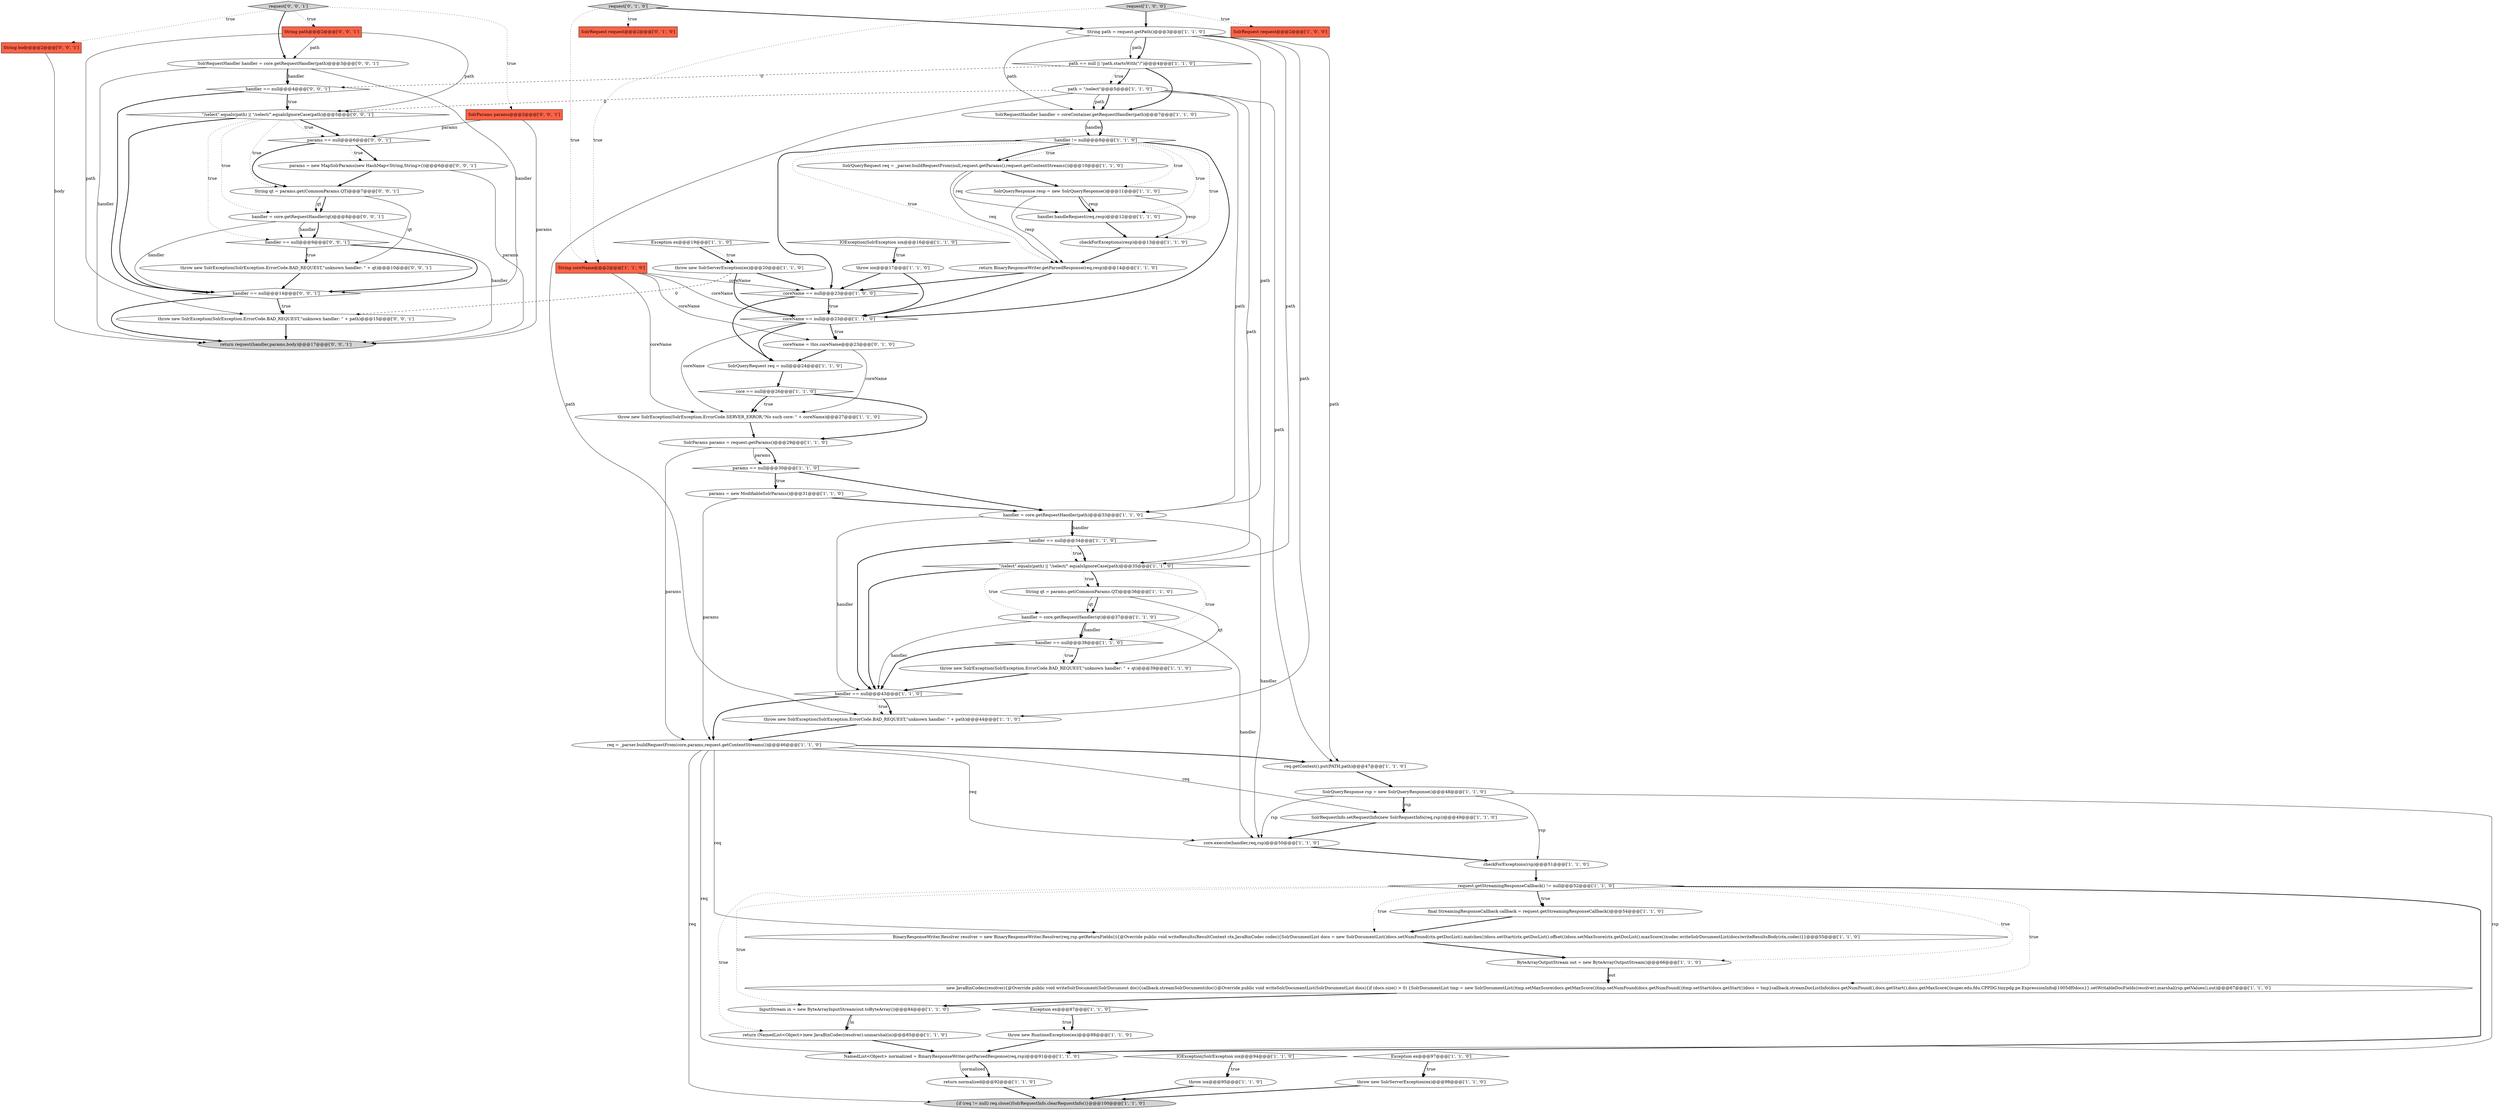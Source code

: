 digraph {
49 [style = filled, label = "SolrRequestInfo.setRequestInfo(new SolrRequestInfo(req,rsp))@@@49@@@['1', '1', '0']", fillcolor = white, shape = ellipse image = "AAA0AAABBB1BBB"];
47 [style = filled, label = "SolrRequestHandler handler = coreContainer.getRequestHandler(path)@@@7@@@['1', '1', '0']", fillcolor = white, shape = ellipse image = "AAA0AAABBB1BBB"];
69 [style = filled, label = "handler = core.getRequestHandler(qt)@@@8@@@['0', '0', '1']", fillcolor = white, shape = ellipse image = "AAA0AAABBB3BBB"];
58 [style = filled, label = "SolrRequest request@@@2@@@['0', '1', '0']", fillcolor = tomato, shape = box image = "AAA0AAABBB2BBB"];
32 [style = filled, label = "core.execute(handler,req,rsp)@@@50@@@['1', '1', '0']", fillcolor = white, shape = ellipse image = "AAA0AAABBB1BBB"];
63 [style = filled, label = "throw new SolrException(SolrException.ErrorCode.BAD_REQUEST,\"unknown handler: \" + qt)@@@10@@@['0', '0', '1']", fillcolor = white, shape = ellipse image = "AAA0AAABBB3BBB"];
4 [style = filled, label = "handler = core.getRequestHandler(qt)@@@37@@@['1', '1', '0']", fillcolor = white, shape = ellipse image = "AAA0AAABBB1BBB"];
43 [style = filled, label = "\"/select\".equals(path) || \"/select/\".equalsIgnoreCase(path)@@@35@@@['1', '1', '0']", fillcolor = white, shape = diamond image = "AAA0AAABBB1BBB"];
53 [style = filled, label = "path = \"/select\"@@@5@@@['1', '1', '0']", fillcolor = white, shape = ellipse image = "AAA0AAABBB1BBB"];
66 [style = filled, label = "return request(handler,params,body)@@@17@@@['0', '0', '1']", fillcolor = lightgray, shape = ellipse image = "AAA0AAABBB3BBB"];
72 [style = filled, label = "String path@@@2@@@['0', '0', '1']", fillcolor = tomato, shape = box image = "AAA0AAABBB3BBB"];
62 [style = filled, label = "params = new MapSolrParams(new HashMap<String,String>())@@@6@@@['0', '0', '1']", fillcolor = white, shape = ellipse image = "AAA0AAABBB3BBB"];
13 [style = filled, label = "return (NamedList<Object>)new JavaBinCodec(resolver).unmarshal(in)@@@85@@@['1', '1', '0']", fillcolor = white, shape = ellipse image = "AAA0AAABBB1BBB"];
15 [style = filled, label = "handler != null@@@8@@@['1', '1', '0']", fillcolor = white, shape = diamond image = "AAA0AAABBB1BBB"];
50 [style = filled, label = "BinaryResponseWriter.Resolver resolver = new BinaryResponseWriter.Resolver(req,rsp.getReturnFields()){@Override public void writeResults(ResultContext ctx,JavaBinCodec codec){SolrDocumentList docs = new SolrDocumentList()docs.setNumFound(ctx.getDocList().matches())docs.setStart(ctx.getDocList().offset())docs.setMaxScore(ctx.getDocList().maxScore())codec.writeSolrDocumentList(docs)writeResultsBody(ctx,codec)}}@@@55@@@['1', '1', '0']", fillcolor = white, shape = ellipse image = "AAA0AAABBB1BBB"];
57 [style = filled, label = "request['0', '1', '0']", fillcolor = lightgray, shape = diamond image = "AAA0AAABBB2BBB"];
71 [style = filled, label = "throw new SolrException(SolrException.ErrorCode.BAD_REQUEST,\"unknown handler: \" + path)@@@15@@@['0', '0', '1']", fillcolor = white, shape = ellipse image = "AAA0AAABBB3BBB"];
25 [style = filled, label = "return BinaryResponseWriter.getParsedResponse(req,resp)@@@14@@@['1', '1', '0']", fillcolor = white, shape = ellipse image = "AAA0AAABBB1BBB"];
38 [style = filled, label = "throw new SolrException(SolrException.ErrorCode.SERVER_ERROR,\"No such core: \" + coreName)@@@27@@@['1', '1', '0']", fillcolor = white, shape = ellipse image = "AAA0AAABBB1BBB"];
65 [style = filled, label = "handler == null@@@14@@@['0', '0', '1']", fillcolor = white, shape = diamond image = "AAA0AAABBB3BBB"];
20 [style = filled, label = "req = _parser.buildRequestFrom(core,params,request.getContentStreams())@@@46@@@['1', '1', '0']", fillcolor = white, shape = ellipse image = "AAA0AAABBB1BBB"];
1 [style = filled, label = "SolrParams params = request.getParams()@@@29@@@['1', '1', '0']", fillcolor = white, shape = ellipse image = "AAA0AAABBB1BBB"];
28 [style = filled, label = "req.getContext().put(PATH,path)@@@47@@@['1', '1', '0']", fillcolor = white, shape = ellipse image = "AAA0AAABBB1BBB"];
48 [style = filled, label = "Exception ex@@@87@@@['1', '1', '0']", fillcolor = white, shape = diamond image = "AAA0AAABBB1BBB"];
67 [style = filled, label = "request['0', '0', '1']", fillcolor = lightgray, shape = diamond image = "AAA0AAABBB3BBB"];
37 [style = filled, label = "params == null@@@30@@@['1', '1', '0']", fillcolor = white, shape = diamond image = "AAA0AAABBB1BBB"];
61 [style = filled, label = "String qt = params.get(CommonParams.QT)@@@7@@@['0', '0', '1']", fillcolor = white, shape = ellipse image = "AAA0AAABBB3BBB"];
8 [style = filled, label = "request['1', '0', '0']", fillcolor = lightgray, shape = diamond image = "AAA0AAABBB1BBB"];
70 [style = filled, label = "String body@@@2@@@['0', '0', '1']", fillcolor = tomato, shape = box image = "AAA0AAABBB3BBB"];
19 [style = filled, label = "InputStream in = new ByteArrayInputStream(out.toByteArray())@@@84@@@['1', '1', '0']", fillcolor = white, shape = ellipse image = "AAA0AAABBB1BBB"];
29 [style = filled, label = "IOException|SolrException iox@@@16@@@['1', '1', '0']", fillcolor = white, shape = diamond image = "AAA0AAABBB1BBB"];
7 [style = filled, label = "throw iox@@@95@@@['1', '1', '0']", fillcolor = white, shape = ellipse image = "AAA0AAABBB1BBB"];
3 [style = filled, label = "SolrRequest request@@@2@@@['1', '0', '0']", fillcolor = tomato, shape = box image = "AAA0AAABBB1BBB"];
2 [style = filled, label = "NamedList<Object> normalized = BinaryResponseWriter.getParsedResponse(req,rsp)@@@91@@@['1', '1', '0']", fillcolor = white, shape = ellipse image = "AAA0AAABBB1BBB"];
0 [style = filled, label = "String path = request.getPath()@@@3@@@['1', '1', '0']", fillcolor = white, shape = ellipse image = "AAA0AAABBB1BBB"];
40 [style = filled, label = "{if (req != null) req.close()SolrRequestInfo.clearRequestInfo()}@@@100@@@['1', '1', '0']", fillcolor = lightgray, shape = ellipse image = "AAA0AAABBB1BBB"];
73 [style = filled, label = "SolrRequestHandler handler = core.getRequestHandler(path)@@@3@@@['0', '0', '1']", fillcolor = white, shape = ellipse image = "AAA0AAABBB3BBB"];
30 [style = filled, label = "new JavaBinCodec(resolver){@Override public void writeSolrDocument(SolrDocument doc){callback.streamSolrDocument(doc)}@Override public void writeSolrDocumentList(SolrDocumentList docs){if (docs.size() > 0) {SolrDocumentList tmp = new SolrDocumentList()tmp.setMaxScore(docs.getMaxScore())tmp.setNumFound(docs.getNumFound())tmp.setStart(docs.getStart())docs = tmp}callback.streamDocListInfo(docs.getNumFound(),docs.getStart(),docs.getMaxScore())super.edu.fdu.CPPDG.tinypdg.pe.ExpressionInfo@1005df0docs}}.setWritableDocFields(resolver).marshal(rsp.getValues(),out)@@@67@@@['1', '1', '0']", fillcolor = white, shape = ellipse image = "AAA0AAABBB1BBB"];
68 [style = filled, label = "params == null@@@6@@@['0', '0', '1']", fillcolor = white, shape = diamond image = "AAA0AAABBB3BBB"];
16 [style = filled, label = "coreName == null@@@23@@@['1', '0', '0']", fillcolor = white, shape = diamond image = "AAA0AAABBB1BBB"];
41 [style = filled, label = "throw new SolrServerException(ex)@@@98@@@['1', '1', '0']", fillcolor = white, shape = ellipse image = "AAA0AAABBB1BBB"];
34 [style = filled, label = "final StreamingResponseCallback callback = request.getStreamingResponseCallback()@@@54@@@['1', '1', '0']", fillcolor = white, shape = ellipse image = "AAA0AAABBB1BBB"];
27 [style = filled, label = "core == null@@@26@@@['1', '1', '0']", fillcolor = white, shape = diamond image = "AAA0AAABBB1BBB"];
17 [style = filled, label = "SolrQueryResponse rsp = new SolrQueryResponse()@@@48@@@['1', '1', '0']", fillcolor = white, shape = ellipse image = "AAA0AAABBB1BBB"];
36 [style = filled, label = "request.getStreamingResponseCallback() != null@@@52@@@['1', '1', '0']", fillcolor = white, shape = diamond image = "AAA0AAABBB1BBB"];
5 [style = filled, label = "IOException|SolrException iox@@@94@@@['1', '1', '0']", fillcolor = white, shape = diamond image = "AAA0AAABBB1BBB"];
6 [style = filled, label = "return normalized@@@92@@@['1', '1', '0']", fillcolor = white, shape = ellipse image = "AAA0AAABBB1BBB"];
44 [style = filled, label = "handler.handleRequest(req,resp)@@@12@@@['1', '1', '0']", fillcolor = white, shape = ellipse image = "AAA0AAABBB1BBB"];
14 [style = filled, label = "params = new ModifiableSolrParams()@@@31@@@['1', '1', '0']", fillcolor = white, shape = ellipse image = "AAA0AAABBB1BBB"];
39 [style = filled, label = "path == null || !path.startsWith(\"/\")@@@4@@@['1', '1', '0']", fillcolor = white, shape = diamond image = "AAA0AAABBB1BBB"];
74 [style = filled, label = "SolrParams params@@@2@@@['0', '0', '1']", fillcolor = tomato, shape = box image = "AAA0AAABBB3BBB"];
35 [style = filled, label = "checkForExceptions(resp)@@@13@@@['1', '1', '0']", fillcolor = white, shape = ellipse image = "AAA0AAABBB1BBB"];
51 [style = filled, label = "throw iox@@@17@@@['1', '1', '0']", fillcolor = white, shape = ellipse image = "AAA0AAABBB1BBB"];
46 [style = filled, label = "handler == null@@@38@@@['1', '1', '0']", fillcolor = white, shape = diamond image = "AAA0AAABBB1BBB"];
64 [style = filled, label = "handler == null@@@4@@@['0', '0', '1']", fillcolor = white, shape = diamond image = "AAA0AAABBB3BBB"];
9 [style = filled, label = "SolrQueryRequest req = _parser.buildRequestFrom(null,request.getParams(),request.getContentStreams())@@@10@@@['1', '1', '0']", fillcolor = white, shape = ellipse image = "AAA0AAABBB1BBB"];
22 [style = filled, label = "SolrQueryResponse resp = new SolrQueryResponse()@@@11@@@['1', '1', '0']", fillcolor = white, shape = ellipse image = "AAA0AAABBB1BBB"];
23 [style = filled, label = "Exception ex@@@97@@@['1', '1', '0']", fillcolor = white, shape = diamond image = "AAA0AAABBB1BBB"];
42 [style = filled, label = "handler == null@@@43@@@['1', '1', '0']", fillcolor = white, shape = diamond image = "AAA0AAABBB1BBB"];
54 [style = filled, label = "coreName == null@@@23@@@['1', '1', '0']", fillcolor = white, shape = diamond image = "AAA0AAABBB1BBB"];
55 [style = filled, label = "handler == null@@@34@@@['1', '1', '0']", fillcolor = white, shape = diamond image = "AAA0AAABBB1BBB"];
33 [style = filled, label = "Exception ex@@@19@@@['1', '1', '0']", fillcolor = white, shape = diamond image = "AAA0AAABBB1BBB"];
10 [style = filled, label = "throw new SolrException(SolrException.ErrorCode.BAD_REQUEST,\"unknown handler: \" + qt)@@@39@@@['1', '1', '0']", fillcolor = white, shape = ellipse image = "AAA0AAABBB1BBB"];
18 [style = filled, label = "String coreName@@@2@@@['1', '1', '0']", fillcolor = tomato, shape = box image = "AAA0AAABBB1BBB"];
24 [style = filled, label = "SolrQueryRequest req = null@@@24@@@['1', '1', '0']", fillcolor = white, shape = ellipse image = "AAA0AAABBB1BBB"];
31 [style = filled, label = "handler = core.getRequestHandler(path)@@@33@@@['1', '1', '0']", fillcolor = white, shape = ellipse image = "AAA0AAABBB1BBB"];
26 [style = filled, label = "throw new SolrException(SolrException.ErrorCode.BAD_REQUEST,\"unknown handler: \" + path)@@@44@@@['1', '1', '0']", fillcolor = white, shape = ellipse image = "AAA0AAABBB1BBB"];
52 [style = filled, label = "throw new SolrServerException(ex)@@@20@@@['1', '1', '0']", fillcolor = white, shape = ellipse image = "AAA0AAABBB1BBB"];
45 [style = filled, label = "checkForExceptions(rsp)@@@51@@@['1', '1', '0']", fillcolor = white, shape = ellipse image = "AAA0AAABBB1BBB"];
60 [style = filled, label = "handler == null@@@9@@@['0', '0', '1']", fillcolor = white, shape = diamond image = "AAA0AAABBB3BBB"];
59 [style = filled, label = "\"/select\".equals(path) || \"/select/\".equalsIgnoreCase(path)@@@5@@@['0', '0', '1']", fillcolor = white, shape = diamond image = "AAA0AAABBB3BBB"];
56 [style = filled, label = "coreName = this.coreName@@@23@@@['0', '1', '0']", fillcolor = white, shape = ellipse image = "AAA0AAABBB2BBB"];
21 [style = filled, label = "throw new RuntimeException(ex)@@@88@@@['1', '1', '0']", fillcolor = white, shape = ellipse image = "AAA0AAABBB1BBB"];
11 [style = filled, label = "String qt = params.get(CommonParams.QT)@@@36@@@['1', '1', '0']", fillcolor = white, shape = ellipse image = "AAA0AAABBB1BBB"];
12 [style = filled, label = "ByteArrayOutputStream out = new ByteArrayOutputStream()@@@66@@@['1', '1', '0']", fillcolor = white, shape = ellipse image = "AAA0AAABBB1BBB"];
43->46 [style = dotted, label="true"];
43->11 [style = bold, label=""];
11->4 [style = bold, label=""];
11->10 [style = solid, label="qt"];
59->68 [style = bold, label=""];
33->52 [style = bold, label=""];
69->60 [style = bold, label=""];
9->25 [style = solid, label="req"];
53->26 [style = solid, label="path"];
49->32 [style = bold, label=""];
36->2 [style = bold, label=""];
12->30 [style = solid, label="out"];
33->52 [style = dotted, label="true"];
39->53 [style = dotted, label="true"];
69->60 [style = solid, label="handler"];
65->66 [style = bold, label=""];
0->31 [style = solid, label="path"];
51->54 [style = bold, label=""];
54->56 [style = bold, label=""];
67->73 [style = bold, label=""];
53->43 [style = solid, label="path"];
15->54 [style = bold, label=""];
67->72 [style = dotted, label="true"];
12->30 [style = bold, label=""];
1->37 [style = bold, label=""];
43->42 [style = bold, label=""];
39->64 [style = dashed, label="0"];
1->20 [style = solid, label="params"];
65->71 [style = dotted, label="true"];
25->16 [style = bold, label=""];
20->49 [style = solid, label="req"];
17->45 [style = solid, label="rsp"];
7->40 [style = bold, label=""];
43->11 [style = dotted, label="true"];
60->63 [style = bold, label=""];
57->58 [style = dotted, label="true"];
22->44 [style = solid, label="resp"];
15->16 [style = bold, label=""];
17->49 [style = solid, label="rsp"];
36->34 [style = dotted, label="true"];
2->6 [style = solid, label="normalized"];
18->38 [style = solid, label="coreName"];
39->47 [style = bold, label=""];
64->65 [style = bold, label=""];
4->46 [style = solid, label="handler"];
19->13 [style = solid, label="in"];
73->65 [style = solid, label="handler"];
15->9 [style = dotted, label="true"];
36->12 [style = dotted, label="true"];
24->27 [style = bold, label=""];
15->25 [style = dotted, label="true"];
68->61 [style = bold, label=""];
65->71 [style = bold, label=""];
16->54 [style = bold, label=""];
15->44 [style = dotted, label="true"];
73->64 [style = solid, label="handler"];
16->54 [style = dotted, label="true"];
37->14 [style = dotted, label="true"];
0->39 [style = solid, label="path"];
17->49 [style = bold, label=""];
41->40 [style = bold, label=""];
15->9 [style = bold, label=""];
37->31 [style = bold, label=""];
27->38 [style = dotted, label="true"];
34->50 [style = bold, label=""];
57->0 [style = bold, label=""];
18->54 [style = solid, label="coreName"];
20->32 [style = solid, label="req"];
10->42 [style = bold, label=""];
29->51 [style = bold, label=""];
42->26 [style = dotted, label="true"];
52->16 [style = bold, label=""];
9->44 [style = solid, label="req"];
42->20 [style = bold, label=""];
72->73 [style = solid, label="path"];
20->2 [style = solid, label="req"];
35->25 [style = bold, label=""];
51->16 [style = bold, label=""];
52->71 [style = dashed, label="0"];
61->69 [style = bold, label=""];
42->26 [style = bold, label=""];
56->38 [style = solid, label="coreName"];
5->7 [style = bold, label=""];
28->17 [style = bold, label=""];
17->2 [style = solid, label="rsp"];
59->65 [style = bold, label=""];
61->69 [style = solid, label="qt"];
53->28 [style = solid, label="path"];
31->55 [style = solid, label="handler"];
48->21 [style = bold, label=""];
54->56 [style = dotted, label="true"];
14->20 [style = solid, label="params"];
61->63 [style = solid, label="qt"];
8->0 [style = bold, label=""];
0->43 [style = solid, label="path"];
72->71 [style = solid, label="path"];
55->43 [style = dotted, label="true"];
36->13 [style = dotted, label="true"];
22->44 [style = bold, label=""];
27->38 [style = bold, label=""];
59->69 [style = dotted, label="true"];
59->60 [style = dotted, label="true"];
0->39 [style = bold, label=""];
26->20 [style = bold, label=""];
0->28 [style = solid, label="path"];
32->45 [style = bold, label=""];
31->42 [style = solid, label="handler"];
15->35 [style = dotted, label="true"];
67->74 [style = dotted, label="true"];
38->1 [style = bold, label=""];
31->55 [style = bold, label=""];
60->63 [style = dotted, label="true"];
53->31 [style = solid, label="path"];
62->66 [style = solid, label="params"];
18->56 [style = solid, label="coreName"];
69->66 [style = solid, label="handler"];
19->13 [style = bold, label=""];
1->37 [style = solid, label="params"];
14->31 [style = bold, label=""];
57->18 [style = dotted, label="true"];
69->65 [style = solid, label="handler"];
72->59 [style = solid, label="path"];
36->19 [style = dotted, label="true"];
0->47 [style = solid, label="path"];
31->32 [style = solid, label="handler"];
2->6 [style = bold, label=""];
64->59 [style = dotted, label="true"];
53->47 [style = bold, label=""];
4->46 [style = bold, label=""];
18->16 [style = solid, label="coreName"];
23->41 [style = bold, label=""];
15->22 [style = dotted, label="true"];
22->35 [style = solid, label="resp"];
56->24 [style = bold, label=""];
8->3 [style = dotted, label="true"];
59->68 [style = dotted, label="true"];
8->18 [style = dotted, label="true"];
22->25 [style = solid, label="resp"];
47->15 [style = solid, label="handler"];
11->4 [style = solid, label="qt"];
23->41 [style = dotted, label="true"];
25->54 [style = bold, label=""];
9->22 [style = bold, label=""];
73->66 [style = solid, label="handler"];
60->65 [style = bold, label=""];
16->24 [style = bold, label=""];
67->70 [style = dotted, label="true"];
36->30 [style = dotted, label="true"];
64->59 [style = bold, label=""];
68->62 [style = bold, label=""];
53->59 [style = dashed, label="0"];
55->42 [style = bold, label=""];
29->51 [style = dotted, label="true"];
68->62 [style = dotted, label="true"];
62->61 [style = bold, label=""];
5->7 [style = dotted, label="true"];
46->42 [style = bold, label=""];
43->4 [style = dotted, label="true"];
47->15 [style = bold, label=""];
44->35 [style = bold, label=""];
54->38 [style = solid, label="coreName"];
52->54 [style = bold, label=""];
59->61 [style = dotted, label="true"];
21->2 [style = bold, label=""];
46->10 [style = bold, label=""];
45->36 [style = bold, label=""];
4->42 [style = solid, label="handler"];
4->32 [style = solid, label="handler"];
17->32 [style = solid, label="rsp"];
20->40 [style = solid, label="req"];
27->1 [style = bold, label=""];
20->50 [style = solid, label="req"];
63->65 [style = bold, label=""];
36->34 [style = bold, label=""];
70->66 [style = solid, label="body"];
39->53 [style = bold, label=""];
20->28 [style = bold, label=""];
71->66 [style = bold, label=""];
55->43 [style = bold, label=""];
54->24 [style = bold, label=""];
73->64 [style = bold, label=""];
13->2 [style = bold, label=""];
0->26 [style = solid, label="path"];
53->47 [style = solid, label="path"];
36->50 [style = dotted, label="true"];
30->19 [style = bold, label=""];
74->66 [style = solid, label="params"];
50->12 [style = bold, label=""];
74->68 [style = solid, label="params"];
6->40 [style = bold, label=""];
48->21 [style = dotted, label="true"];
46->10 [style = dotted, label="true"];
37->14 [style = bold, label=""];
}
